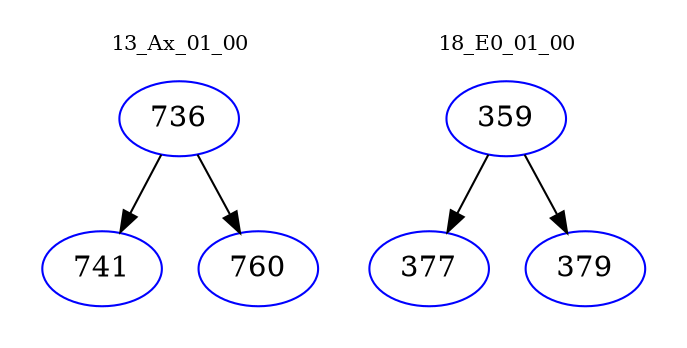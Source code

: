 digraph{
subgraph cluster_0 {
color = white
label = "13_Ax_01_00";
fontsize=10;
T0_736 [label="736", color="blue"]
T0_736 -> T0_741 [color="black"]
T0_741 [label="741", color="blue"]
T0_736 -> T0_760 [color="black"]
T0_760 [label="760", color="blue"]
}
subgraph cluster_1 {
color = white
label = "18_E0_01_00";
fontsize=10;
T1_359 [label="359", color="blue"]
T1_359 -> T1_377 [color="black"]
T1_377 [label="377", color="blue"]
T1_359 -> T1_379 [color="black"]
T1_379 [label="379", color="blue"]
}
}

